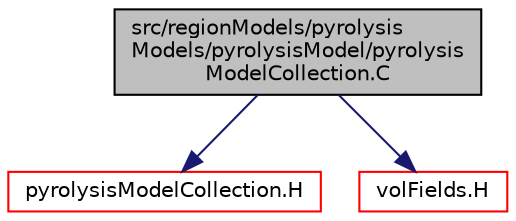 digraph "src/regionModels/pyrolysisModels/pyrolysisModel/pyrolysisModelCollection.C"
{
  bgcolor="transparent";
  edge [fontname="Helvetica",fontsize="10",labelfontname="Helvetica",labelfontsize="10"];
  node [fontname="Helvetica",fontsize="10",shape=record];
  Node0 [label="src/regionModels/pyrolysis\lModels/pyrolysisModel/pyrolysis\lModelCollection.C",height=0.2,width=0.4,color="black", fillcolor="grey75", style="filled", fontcolor="black"];
  Node0 -> Node1 [color="midnightblue",fontsize="10",style="solid",fontname="Helvetica"];
  Node1 [label="pyrolysisModelCollection.H",height=0.2,width=0.4,color="red",URL="$a14081.html"];
  Node0 -> Node133 [color="midnightblue",fontsize="10",style="solid",fontname="Helvetica"];
  Node133 [label="volFields.H",height=0.2,width=0.4,color="red",URL="$a02912.html"];
}
